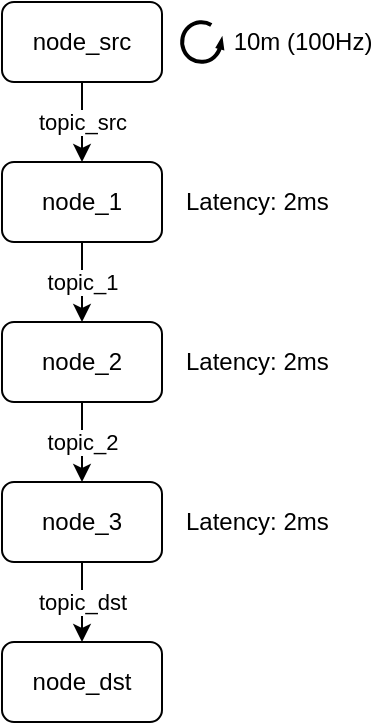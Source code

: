<mxfile>
    <diagram id="9vjOgMi_-kmMXBmjn-yL" name="sample_straight">
        <mxGraphModel dx="1055" dy="779" grid="1" gridSize="10" guides="1" tooltips="1" connect="1" arrows="1" fold="1" page="1" pageScale="1" pageWidth="850" pageHeight="1100" math="0" shadow="0">
            <root>
                <mxCell id="0"/>
                <mxCell id="1" parent="0"/>
                <mxCell id="11" value="topic_src" style="edgeStyle=none;html=1;" parent="1" source="3" target="6" edge="1">
                    <mxGeometry relative="1" as="geometry"/>
                </mxCell>
                <mxCell id="3" value="node_src" style="rounded=1;whiteSpace=wrap;html=1;" parent="1" vertex="1">
                    <mxGeometry x="280" y="40" width="80" height="40" as="geometry"/>
                </mxCell>
                <mxCell id="12" value="topic_1" style="edgeStyle=none;html=1;" parent="1" source="6" target="7" edge="1">
                    <mxGeometry relative="1" as="geometry"/>
                </mxCell>
                <mxCell id="6" value="node_1" style="rounded=1;whiteSpace=wrap;html=1;" parent="1" vertex="1">
                    <mxGeometry x="280" y="120" width="80" height="40" as="geometry"/>
                </mxCell>
                <mxCell id="13" value="topic_2" style="edgeStyle=none;html=1;" parent="1" source="7" target="8" edge="1">
                    <mxGeometry relative="1" as="geometry"/>
                </mxCell>
                <mxCell id="7" value="node_2" style="rounded=1;whiteSpace=wrap;html=1;" parent="1" vertex="1">
                    <mxGeometry x="280" y="200" width="80" height="40" as="geometry"/>
                </mxCell>
                <mxCell id="14" value="topic_dst" style="edgeStyle=none;html=1;" parent="1" source="8" target="9" edge="1">
                    <mxGeometry relative="1" as="geometry"/>
                </mxCell>
                <mxCell id="8" value="node_3" style="rounded=1;whiteSpace=wrap;html=1;" parent="1" vertex="1">
                    <mxGeometry x="280" y="280" width="80" height="40" as="geometry"/>
                </mxCell>
                <mxCell id="9" value="node_dst" style="rounded=1;whiteSpace=wrap;html=1;" parent="1" vertex="1">
                    <mxGeometry x="280" y="360" width="80" height="40" as="geometry"/>
                </mxCell>
                <mxCell id="txTijlPQlxZSKKlh6Voo-14" value="" style="verticalLabelPosition=bottom;html=1;verticalAlign=top;strokeWidth=2;shape=mxgraph.lean_mapping.physical_pull;pointerEvents=1;gradientColor=#ffffff;" parent="1" vertex="1">
                    <mxGeometry x="370" y="50" width="20" height="20" as="geometry"/>
                </mxCell>
                <mxCell id="txTijlPQlxZSKKlh6Voo-15" value="10m (100Hz)" style="text;html=1;align=center;verticalAlign=middle;resizable=0;points=[];autosize=1;strokeColor=none;fillColor=none;" parent="1" vertex="1">
                    <mxGeometry x="390" y="50" width="80" height="20" as="geometry"/>
                </mxCell>
                <mxCell id="CvMBg8xXAvlzuwdvMXEH-14" value="Latency: 2ms" style="text;html=1;align=left;verticalAlign=middle;resizable=0;points=[];autosize=1;strokeColor=none;fillColor=none;" parent="1" vertex="1">
                    <mxGeometry x="370" y="130" width="90" height="20" as="geometry"/>
                </mxCell>
                <mxCell id="CvMBg8xXAvlzuwdvMXEH-16" value="Latency: 2ms" style="text;html=1;align=left;verticalAlign=middle;resizable=0;points=[];autosize=1;strokeColor=none;fillColor=none;" parent="1" vertex="1">
                    <mxGeometry x="370" y="210" width="90" height="20" as="geometry"/>
                </mxCell>
                <mxCell id="CvMBg8xXAvlzuwdvMXEH-17" value="Latency: 2ms" style="text;html=1;align=left;verticalAlign=middle;resizable=0;points=[];autosize=1;strokeColor=none;fillColor=none;" parent="1" vertex="1">
                    <mxGeometry x="370" y="290" width="90" height="20" as="geometry"/>
                </mxCell>
            </root>
        </mxGraphModel>
    </diagram>
    <diagram name="sample_store" id="AfXQ2xHLUjIpnygbBuJf">
        <mxGraphModel dx="760" dy="779" grid="1" gridSize="10" guides="1" tooltips="1" connect="1" arrows="1" fold="1" page="1" pageScale="1" pageWidth="850" pageHeight="1100" math="0" shadow="0">
            <root>
                <mxCell id="ZaQTHbMihgLtNvDP0Ows-0"/>
                <mxCell id="ZaQTHbMihgLtNvDP0Ows-1" parent="ZaQTHbMihgLtNvDP0Ows-0"/>
                <mxCell id="yO9Czlw1sz3PZUdJERW6-0" value="topic_src" style="edgeStyle=none;html=1;" parent="ZaQTHbMihgLtNvDP0Ows-1" source="yO9Czlw1sz3PZUdJERW6-1" target="yO9Czlw1sz3PZUdJERW6-3" edge="1">
                    <mxGeometry relative="1" as="geometry"/>
                </mxCell>
                <mxCell id="yO9Czlw1sz3PZUdJERW6-1" value="node_src" style="rounded=1;whiteSpace=wrap;html=1;" parent="ZaQTHbMihgLtNvDP0Ows-1" vertex="1">
                    <mxGeometry x="280" y="40" width="80" height="40" as="geometry"/>
                </mxCell>
                <mxCell id="yO9Czlw1sz3PZUdJERW6-2" value="topic_1" style="edgeStyle=none;html=1;" parent="ZaQTHbMihgLtNvDP0Ows-1" source="yO9Czlw1sz3PZUdJERW6-3" target="yO9Czlw1sz3PZUdJERW6-5" edge="1">
                    <mxGeometry relative="1" as="geometry"/>
                </mxCell>
                <mxCell id="yO9Czlw1sz3PZUdJERW6-3" value="node_1" style="rounded=1;whiteSpace=wrap;html=1;" parent="ZaQTHbMihgLtNvDP0Ows-1" vertex="1">
                    <mxGeometry x="280" y="120" width="80" height="40" as="geometry"/>
                </mxCell>
                <mxCell id="yO9Czlw1sz3PZUdJERW6-4" value="topic_2" style="edgeStyle=none;html=1;" parent="ZaQTHbMihgLtNvDP0Ows-1" source="yO9Czlw1sz3PZUdJERW6-5" target="yO9Czlw1sz3PZUdJERW6-7" edge="1">
                    <mxGeometry relative="1" as="geometry"/>
                </mxCell>
                <mxCell id="yO9Czlw1sz3PZUdJERW6-5" value="node_store" style="rounded=1;whiteSpace=wrap;html=1;" parent="ZaQTHbMihgLtNvDP0Ows-1" vertex="1">
                    <mxGeometry x="280" y="200" width="80" height="40" as="geometry"/>
                </mxCell>
                <mxCell id="yO9Czlw1sz3PZUdJERW6-6" value="topic_dst" style="edgeStyle=none;html=1;" parent="ZaQTHbMihgLtNvDP0Ows-1" source="yO9Czlw1sz3PZUdJERW6-7" target="yO9Czlw1sz3PZUdJERW6-8" edge="1">
                    <mxGeometry relative="1" as="geometry"/>
                </mxCell>
                <mxCell id="yO9Czlw1sz3PZUdJERW6-7" value="node_3" style="rounded=1;whiteSpace=wrap;html=1;" parent="ZaQTHbMihgLtNvDP0Ows-1" vertex="1">
                    <mxGeometry x="280" y="280" width="80" height="40" as="geometry"/>
                </mxCell>
                <mxCell id="yO9Czlw1sz3PZUdJERW6-8" value="node_dst" style="rounded=1;whiteSpace=wrap;html=1;" parent="ZaQTHbMihgLtNvDP0Ows-1" vertex="1">
                    <mxGeometry x="280" y="360" width="80" height="40" as="geometry"/>
                </mxCell>
                <mxCell id="yO9Czlw1sz3PZUdJERW6-9" value="" style="verticalLabelPosition=bottom;html=1;verticalAlign=top;strokeWidth=2;shape=mxgraph.lean_mapping.physical_pull;pointerEvents=1;gradientColor=#ffffff;" parent="ZaQTHbMihgLtNvDP0Ows-1" vertex="1">
                    <mxGeometry x="370" y="50" width="20" height="20" as="geometry"/>
                </mxCell>
                <mxCell id="yO9Czlw1sz3PZUdJERW6-10" value="10m (100Hz)" style="text;html=1;align=center;verticalAlign=middle;resizable=0;points=[];autosize=1;strokeColor=none;fillColor=none;" parent="ZaQTHbMihgLtNvDP0Ows-1" vertex="1">
                    <mxGeometry x="390" y="50" width="80" height="20" as="geometry"/>
                </mxCell>
                <mxCell id="yO9Czlw1sz3PZUdJERW6-11" value="Latency: 2ms" style="text;html=1;align=left;verticalAlign=middle;resizable=0;points=[];autosize=1;strokeColor=none;fillColor=none;" parent="ZaQTHbMihgLtNvDP0Ows-1" vertex="1">
                    <mxGeometry x="370" y="130" width="90" height="20" as="geometry"/>
                </mxCell>
                <mxCell id="yO9Czlw1sz3PZUdJERW6-12" value="Latency: 2ms" style="text;html=1;align=left;verticalAlign=middle;resizable=0;points=[];autosize=1;strokeColor=none;fillColor=none;" parent="ZaQTHbMihgLtNvDP0Ows-1" vertex="1">
                    <mxGeometry x="370" y="210" width="90" height="20" as="geometry"/>
                </mxCell>
                <mxCell id="yO9Czlw1sz3PZUdJERW6-13" value="Latency: 2ms" style="text;html=1;align=left;verticalAlign=middle;resizable=0;points=[];autosize=1;strokeColor=none;fillColor=none;" parent="ZaQTHbMihgLtNvDP0Ows-1" vertex="1">
                    <mxGeometry x="370" y="290" width="90" height="20" as="geometry"/>
                </mxCell>
                <mxCell id="zfcbdTLrRoK7upnIdt8X-0" value="&lt;div style=&quot;text-align: left&quot;&gt;&lt;span&gt;Publishes a msg when subscribes 3 msgs&lt;/span&gt;&lt;/div&gt;" style="shape=callout;whiteSpace=wrap;html=1;perimeter=calloutPerimeter;direction=south;" parent="ZaQTHbMihgLtNvDP0Ows-1" vertex="1">
                    <mxGeometry x="460" y="192.5" width="175" height="55" as="geometry"/>
                </mxCell>
            </root>
        </mxGraphModel>
    </diagram>
    <diagram name="sample_store_timer_1" id="363C3ElGqFQmF3gfMtA1">
        <mxGraphModel dx="700" dy="649" grid="1" gridSize="10" guides="1" tooltips="1" connect="1" arrows="1" fold="1" page="1" pageScale="1" pageWidth="850" pageHeight="1100" math="0" shadow="0">
            <root>
                <mxCell id="ZQYsvDMPHaJCcs1eiD08-0"/>
                <mxCell id="ZQYsvDMPHaJCcs1eiD08-1" parent="ZQYsvDMPHaJCcs1eiD08-0"/>
                <mxCell id="k0JyfprdbJy4ZOXYgo2P-0" value="node_store_timer" style="rounded=1;whiteSpace=wrap;html=1;align=left;verticalAlign=top;" parent="ZQYsvDMPHaJCcs1eiD08-1" vertex="1">
                    <mxGeometry x="190" y="200" width="310" height="90" as="geometry"/>
                </mxCell>
                <mxCell id="ZQYsvDMPHaJCcs1eiD08-2" value="topic_src" style="edgeStyle=none;html=1;" parent="ZQYsvDMPHaJCcs1eiD08-1" source="ZQYsvDMPHaJCcs1eiD08-3" target="ZQYsvDMPHaJCcs1eiD08-5" edge="1">
                    <mxGeometry relative="1" as="geometry"/>
                </mxCell>
                <mxCell id="ZQYsvDMPHaJCcs1eiD08-3" value="node_src" style="rounded=1;whiteSpace=wrap;html=1;" parent="ZQYsvDMPHaJCcs1eiD08-1" vertex="1">
                    <mxGeometry x="280" y="40" width="80" height="40" as="geometry"/>
                </mxCell>
                <mxCell id="ZQYsvDMPHaJCcs1eiD08-4" value="topic_1" style="edgeStyle=none;html=1;" parent="ZQYsvDMPHaJCcs1eiD08-1" edge="1">
                    <mxGeometry x="-0.322" y="10" relative="1" as="geometry">
                        <mxPoint x="319" y="219" as="targetPoint"/>
                        <mxPoint as="offset"/>
                        <mxPoint x="319" y="160" as="sourcePoint"/>
                    </mxGeometry>
                </mxCell>
                <mxCell id="ZQYsvDMPHaJCcs1eiD08-5" value="node_1" style="rounded=1;whiteSpace=wrap;html=1;" parent="ZQYsvDMPHaJCcs1eiD08-1" vertex="1">
                    <mxGeometry x="280" y="120" width="80" height="40" as="geometry"/>
                </mxCell>
                <mxCell id="ZQYsvDMPHaJCcs1eiD08-6" value="topic_2" style="edgeStyle=none;html=1;" parent="ZQYsvDMPHaJCcs1eiD08-1" target="ZQYsvDMPHaJCcs1eiD08-9" edge="1">
                    <mxGeometry x="0.437" y="20" relative="1" as="geometry">
                        <mxPoint x="370" y="249" as="sourcePoint"/>
                        <mxPoint as="offset"/>
                    </mxGeometry>
                </mxCell>
                <mxCell id="ZQYsvDMPHaJCcs1eiD08-8" value="topic_dst" style="edgeStyle=none;html=1;" parent="ZQYsvDMPHaJCcs1eiD08-1" source="ZQYsvDMPHaJCcs1eiD08-9" target="ZQYsvDMPHaJCcs1eiD08-10" edge="1">
                    <mxGeometry relative="1" as="geometry"/>
                </mxCell>
                <mxCell id="ZQYsvDMPHaJCcs1eiD08-9" value="node_3" style="rounded=1;whiteSpace=wrap;html=1;" parent="ZQYsvDMPHaJCcs1eiD08-1" vertex="1">
                    <mxGeometry x="330" y="320" width="80" height="40" as="geometry"/>
                </mxCell>
                <mxCell id="ZQYsvDMPHaJCcs1eiD08-10" value="node_dst" style="rounded=1;whiteSpace=wrap;html=1;" parent="ZQYsvDMPHaJCcs1eiD08-1" vertex="1">
                    <mxGeometry x="330" y="400" width="80" height="40" as="geometry"/>
                </mxCell>
                <mxCell id="ZQYsvDMPHaJCcs1eiD08-11" value="" style="verticalLabelPosition=bottom;html=1;verticalAlign=top;strokeWidth=2;shape=mxgraph.lean_mapping.physical_pull;pointerEvents=1;gradientColor=#ffffff;" parent="ZQYsvDMPHaJCcs1eiD08-1" vertex="1">
                    <mxGeometry x="370" y="50" width="20" height="20" as="geometry"/>
                </mxCell>
                <mxCell id="ZQYsvDMPHaJCcs1eiD08-12" value="10m (100Hz)" style="text;html=1;align=center;verticalAlign=middle;resizable=0;points=[];autosize=1;strokeColor=none;fillColor=none;" parent="ZQYsvDMPHaJCcs1eiD08-1" vertex="1">
                    <mxGeometry x="390" y="50" width="80" height="20" as="geometry"/>
                </mxCell>
                <mxCell id="ZQYsvDMPHaJCcs1eiD08-13" value="Latency: 2ms" style="text;html=1;align=left;verticalAlign=middle;resizable=0;points=[];autosize=1;strokeColor=none;fillColor=none;" parent="ZQYsvDMPHaJCcs1eiD08-1" vertex="1">
                    <mxGeometry x="370" y="130" width="90" height="20" as="geometry"/>
                </mxCell>
                <mxCell id="ZQYsvDMPHaJCcs1eiD08-14" value="Latency: 2ms" style="text;html=1;align=left;verticalAlign=middle;resizable=0;points=[];autosize=1;strokeColor=none;fillColor=none;" parent="ZQYsvDMPHaJCcs1eiD08-1" vertex="1">
                    <mxGeometry x="224" y="230" width="90" height="20" as="geometry"/>
                </mxCell>
                <mxCell id="ZQYsvDMPHaJCcs1eiD08-15" value="Latency: 2ms" style="text;html=1;align=left;verticalAlign=middle;resizable=0;points=[];autosize=1;strokeColor=none;fillColor=none;" parent="ZQYsvDMPHaJCcs1eiD08-1" vertex="1">
                    <mxGeometry x="410" y="330" width="90" height="20" as="geometry"/>
                </mxCell>
                <mxCell id="ZQYsvDMPHaJCcs1eiD08-16" value="&lt;div style=&quot;text-align: left&quot;&gt;&lt;span&gt;Publishes a msg by timer, while storing msgs&lt;/span&gt;&lt;/div&gt;" style="shape=callout;whiteSpace=wrap;html=1;perimeter=calloutPerimeter;direction=south;" parent="ZQYsvDMPHaJCcs1eiD08-1" vertex="1">
                    <mxGeometry x="510" y="200" width="175" height="55" as="geometry"/>
                </mxCell>
                <mxCell id="o8ybwnjuCmNSozIBhdM--0" value="cb0" style="rounded=1;whiteSpace=wrap;html=1;" parent="ZQYsvDMPHaJCcs1eiD08-1" vertex="1">
                    <mxGeometry x="300" y="219" width="40" height="30" as="geometry"/>
                </mxCell>
                <mxCell id="o8ybwnjuCmNSozIBhdM--1" value="cb1" style="rounded=1;whiteSpace=wrap;html=1;" parent="ZQYsvDMPHaJCcs1eiD08-1" vertex="1">
                    <mxGeometry x="350" y="219" width="40" height="30" as="geometry"/>
                </mxCell>
                <mxCell id="GuONYeDG6dY4GaZ_dMec-0" value="" style="verticalLabelPosition=bottom;html=1;verticalAlign=top;strokeWidth=2;shape=mxgraph.lean_mapping.physical_pull;pointerEvents=1;gradientColor=#ffffff;" parent="ZQYsvDMPHaJCcs1eiD08-1" vertex="1">
                    <mxGeometry x="396" y="219" width="20" height="20" as="geometry"/>
                </mxCell>
                <mxCell id="GuONYeDG6dY4GaZ_dMec-1" value="100m (10Hz)" style="text;html=1;align=center;verticalAlign=middle;resizable=0;points=[];autosize=1;strokeColor=none;fillColor=none;" parent="ZQYsvDMPHaJCcs1eiD08-1" vertex="1">
                    <mxGeometry x="416" y="219" width="80" height="20" as="geometry"/>
                </mxCell>
                <mxCell id="P69652oAdCOgrBm71RDw-0" value="var" style="ellipse;whiteSpace=wrap;html=1;" parent="ZQYsvDMPHaJCcs1eiD08-1" vertex="1">
                    <mxGeometry x="290" y="270" width="40" height="20" as="geometry"/>
                </mxCell>
                <mxCell id="sNiHRbwl8yS6zotGO6IO-0" style="edgeStyle=none;html=1;exitX=0.5;exitY=1;exitDx=0;exitDy=0;dashed=1;endArrow=classic;endFill=1;" parent="ZQYsvDMPHaJCcs1eiD08-1" source="o8ybwnjuCmNSozIBhdM--0" target="P69652oAdCOgrBm71RDw-0" edge="1">
                    <mxGeometry relative="1" as="geometry">
                        <mxPoint x="250" y="270" as="targetPoint"/>
                        <mxPoint x="400" y="255" as="sourcePoint"/>
                    </mxGeometry>
                </mxCell>
                <mxCell id="sNiHRbwl8yS6zotGO6IO-1" style="edgeStyle=none;html=1;dashed=1;endArrow=none;endFill=0;entryX=1;entryY=0;entryDx=0;entryDy=0;startArrow=classic;startFill=1;" parent="ZQYsvDMPHaJCcs1eiD08-1" source="o8ybwnjuCmNSozIBhdM--1" target="P69652oAdCOgrBm71RDw-0" edge="1">
                    <mxGeometry relative="1" as="geometry">
                        <mxPoint x="280" y="420" as="targetPoint"/>
                        <mxPoint x="330" y="259" as="sourcePoint"/>
                    </mxGeometry>
                </mxCell>
            </root>
        </mxGraphModel>
    </diagram>
    <diagram name="sample_store_timer_2" id="nxZ5rG1imtRKE81kn4x2">
        <mxGraphModel dx="840" dy="779" grid="1" gridSize="10" guides="1" tooltips="1" connect="1" arrows="1" fold="1" page="1" pageScale="1" pageWidth="850" pageHeight="1100" math="0" shadow="0">
            <root>
                <mxCell id="5Ek5CYQIQB1RXLuEIkTF-0"/>
                <mxCell id="5Ek5CYQIQB1RXLuEIkTF-1" parent="5Ek5CYQIQB1RXLuEIkTF-0"/>
                <mxCell id="rogJsvzcIeuZXBWCdA8B-0" value="node_store_timer" style="rounded=1;whiteSpace=wrap;html=1;align=left;verticalAlign=top;" parent="5Ek5CYQIQB1RXLuEIkTF-1" vertex="1">
                    <mxGeometry x="190" y="200" width="310" height="90" as="geometry"/>
                </mxCell>
                <mxCell id="rogJsvzcIeuZXBWCdA8B-1" value="topic_src" style="edgeStyle=none;html=1;" parent="5Ek5CYQIQB1RXLuEIkTF-1" source="rogJsvzcIeuZXBWCdA8B-2" target="rogJsvzcIeuZXBWCdA8B-4" edge="1">
                    <mxGeometry relative="1" as="geometry"/>
                </mxCell>
                <mxCell id="rogJsvzcIeuZXBWCdA8B-2" value="node_src" style="rounded=1;whiteSpace=wrap;html=1;" parent="5Ek5CYQIQB1RXLuEIkTF-1" vertex="1">
                    <mxGeometry x="280" y="40" width="80" height="40" as="geometry"/>
                </mxCell>
                <mxCell id="rogJsvzcIeuZXBWCdA8B-3" value="topic_1" style="edgeStyle=none;html=1;" parent="5Ek5CYQIQB1RXLuEIkTF-1" edge="1">
                    <mxGeometry x="-0.322" y="10" relative="1" as="geometry">
                        <mxPoint x="319" y="219" as="targetPoint"/>
                        <mxPoint as="offset"/>
                        <mxPoint x="319" y="160" as="sourcePoint"/>
                    </mxGeometry>
                </mxCell>
                <mxCell id="rogJsvzcIeuZXBWCdA8B-4" value="node_1" style="rounded=1;whiteSpace=wrap;html=1;" parent="5Ek5CYQIQB1RXLuEIkTF-1" vertex="1">
                    <mxGeometry x="280" y="120" width="80" height="40" as="geometry"/>
                </mxCell>
                <mxCell id="rogJsvzcIeuZXBWCdA8B-5" value="topic_2" style="edgeStyle=none;html=1;" parent="5Ek5CYQIQB1RXLuEIkTF-1" target="rogJsvzcIeuZXBWCdA8B-7" edge="1">
                    <mxGeometry x="0.437" y="20" relative="1" as="geometry">
                        <mxPoint x="370" y="249" as="sourcePoint"/>
                        <mxPoint as="offset"/>
                    </mxGeometry>
                </mxCell>
                <mxCell id="rogJsvzcIeuZXBWCdA8B-6" value="topic_dst" style="edgeStyle=none;html=1;" parent="5Ek5CYQIQB1RXLuEIkTF-1" source="rogJsvzcIeuZXBWCdA8B-7" target="rogJsvzcIeuZXBWCdA8B-8" edge="1">
                    <mxGeometry relative="1" as="geometry"/>
                </mxCell>
                <mxCell id="rogJsvzcIeuZXBWCdA8B-7" value="node_3" style="rounded=1;whiteSpace=wrap;html=1;" parent="5Ek5CYQIQB1RXLuEIkTF-1" vertex="1">
                    <mxGeometry x="330" y="320" width="80" height="40" as="geometry"/>
                </mxCell>
                <mxCell id="rogJsvzcIeuZXBWCdA8B-8" value="node_dst" style="rounded=1;whiteSpace=wrap;html=1;" parent="5Ek5CYQIQB1RXLuEIkTF-1" vertex="1">
                    <mxGeometry x="330" y="400" width="80" height="40" as="geometry"/>
                </mxCell>
                <mxCell id="rogJsvzcIeuZXBWCdA8B-9" value="" style="verticalLabelPosition=bottom;html=1;verticalAlign=top;strokeWidth=2;shape=mxgraph.lean_mapping.physical_pull;pointerEvents=1;gradientColor=#ffffff;" parent="5Ek5CYQIQB1RXLuEIkTF-1" vertex="1">
                    <mxGeometry x="370" y="50" width="20" height="20" as="geometry"/>
                </mxCell>
                <mxCell id="rogJsvzcIeuZXBWCdA8B-10" value="100m (10Hz)" style="text;html=1;align=center;verticalAlign=middle;resizable=0;points=[];autosize=1;strokeColor=none;fillColor=none;" parent="5Ek5CYQIQB1RXLuEIkTF-1" vertex="1">
                    <mxGeometry x="390" y="50" width="80" height="20" as="geometry"/>
                </mxCell>
                <mxCell id="rogJsvzcIeuZXBWCdA8B-11" value="Latency: 2ms" style="text;html=1;align=left;verticalAlign=middle;resizable=0;points=[];autosize=1;strokeColor=none;fillColor=none;" parent="5Ek5CYQIQB1RXLuEIkTF-1" vertex="1">
                    <mxGeometry x="370" y="130" width="90" height="20" as="geometry"/>
                </mxCell>
                <mxCell id="rogJsvzcIeuZXBWCdA8B-12" value="Latency: 2ms" style="text;html=1;align=left;verticalAlign=middle;resizable=0;points=[];autosize=1;strokeColor=none;fillColor=none;" parent="5Ek5CYQIQB1RXLuEIkTF-1" vertex="1">
                    <mxGeometry x="224" y="230" width="90" height="20" as="geometry"/>
                </mxCell>
                <mxCell id="rogJsvzcIeuZXBWCdA8B-13" value="Latency: 2ms" style="text;html=1;align=left;verticalAlign=middle;resizable=0;points=[];autosize=1;strokeColor=none;fillColor=none;" parent="5Ek5CYQIQB1RXLuEIkTF-1" vertex="1">
                    <mxGeometry x="410" y="330" width="90" height="20" as="geometry"/>
                </mxCell>
                <mxCell id="rogJsvzcIeuZXBWCdA8B-14" value="&lt;div style=&quot;text-align: left&quot;&gt;&lt;span&gt;Publishes a msg by timer, while storing msgs&lt;/span&gt;&lt;/div&gt;" style="shape=callout;whiteSpace=wrap;html=1;perimeter=calloutPerimeter;direction=south;" parent="5Ek5CYQIQB1RXLuEIkTF-1" vertex="1">
                    <mxGeometry x="510" y="200" width="175" height="55" as="geometry"/>
                </mxCell>
                <mxCell id="rogJsvzcIeuZXBWCdA8B-15" value="cb0" style="rounded=1;whiteSpace=wrap;html=1;" parent="5Ek5CYQIQB1RXLuEIkTF-1" vertex="1">
                    <mxGeometry x="300" y="219" width="40" height="30" as="geometry"/>
                </mxCell>
                <mxCell id="rogJsvzcIeuZXBWCdA8B-16" value="cb1" style="rounded=1;whiteSpace=wrap;html=1;" parent="5Ek5CYQIQB1RXLuEIkTF-1" vertex="1">
                    <mxGeometry x="350" y="219" width="40" height="30" as="geometry"/>
                </mxCell>
                <mxCell id="rogJsvzcIeuZXBWCdA8B-17" value="" style="verticalLabelPosition=bottom;html=1;verticalAlign=top;strokeWidth=2;shape=mxgraph.lean_mapping.physical_pull;pointerEvents=1;gradientColor=#ffffff;" parent="5Ek5CYQIQB1RXLuEIkTF-1" vertex="1">
                    <mxGeometry x="396" y="219" width="20" height="20" as="geometry"/>
                </mxCell>
                <mxCell id="rogJsvzcIeuZXBWCdA8B-18" value="10m (100Hz)" style="text;html=1;align=center;verticalAlign=middle;resizable=0;points=[];autosize=1;strokeColor=none;fillColor=none;" parent="5Ek5CYQIQB1RXLuEIkTF-1" vertex="1">
                    <mxGeometry x="416" y="219" width="80" height="20" as="geometry"/>
                </mxCell>
                <mxCell id="PjgQjn_-YQxeXxGd6QY7-0" value="var" style="ellipse;whiteSpace=wrap;html=1;" vertex="1" parent="5Ek5CYQIQB1RXLuEIkTF-1">
                    <mxGeometry x="290" y="270" width="40" height="20" as="geometry"/>
                </mxCell>
                <mxCell id="PjgQjn_-YQxeXxGd6QY7-1" style="edgeStyle=none;html=1;exitX=0.5;exitY=1;exitDx=0;exitDy=0;dashed=1;endArrow=classic;endFill=1;" edge="1" parent="5Ek5CYQIQB1RXLuEIkTF-1" target="PjgQjn_-YQxeXxGd6QY7-0">
                    <mxGeometry relative="1" as="geometry">
                        <mxPoint x="250" y="270" as="targetPoint"/>
                        <mxPoint x="320" y="249" as="sourcePoint"/>
                    </mxGeometry>
                </mxCell>
                <mxCell id="PjgQjn_-YQxeXxGd6QY7-2" style="edgeStyle=none;html=1;dashed=1;endArrow=none;endFill=0;entryX=1;entryY=0;entryDx=0;entryDy=0;startArrow=classic;startFill=1;" edge="1" parent="5Ek5CYQIQB1RXLuEIkTF-1" target="PjgQjn_-YQxeXxGd6QY7-0">
                    <mxGeometry relative="1" as="geometry">
                        <mxPoint x="280" y="420" as="targetPoint"/>
                        <mxPoint x="352.33" y="249" as="sourcePoint"/>
                    </mxGeometry>
                </mxCell>
            </root>
        </mxGraphModel>
    </diagram>
    <diagram name="sample_sub3pub1" id="gjKZkmfSsGnakPykTE62">
        <mxGraphModel dx="840" dy="779" grid="1" gridSize="10" guides="1" tooltips="1" connect="1" arrows="1" fold="1" page="1" pageScale="1" pageWidth="850" pageHeight="1100" math="0" shadow="0">
            <root>
                <mxCell id="vB24-UaPn49rOX97teCF-0"/>
                <mxCell id="vB24-UaPn49rOX97teCF-1" parent="vB24-UaPn49rOX97teCF-0"/>
                <mxCell id="vB24-UaPn49rOX97teCF-26" value="node_sub3pub1" style="rounded=1;whiteSpace=wrap;html=1;align=left;verticalAlign=top;" parent="vB24-UaPn49rOX97teCF-1" vertex="1">
                    <mxGeometry x="180" y="215" width="280" height="70" as="geometry"/>
                </mxCell>
                <mxCell id="vB24-UaPn49rOX97teCF-14" value="topic_src" style="edgeStyle=none;html=1;" parent="vB24-UaPn49rOX97teCF-1" source="vB24-UaPn49rOX97teCF-3" target="vB24-UaPn49rOX97teCF-7" edge="1">
                    <mxGeometry x="-0.6" y="30" relative="1" as="geometry">
                        <mxPoint as="offset"/>
                    </mxGeometry>
                </mxCell>
                <mxCell id="vB24-UaPn49rOX97teCF-3" value="node_src" style="rounded=1;whiteSpace=wrap;html=1;" parent="vB24-UaPn49rOX97teCF-1" vertex="1">
                    <mxGeometry x="320" y="30" width="80" height="40" as="geometry"/>
                </mxCell>
                <mxCell id="vB24-UaPn49rOX97teCF-18" style="edgeStyle=none;html=1;exitX=0.5;exitY=1;exitDx=0;exitDy=0;" parent="vB24-UaPn49rOX97teCF-1" source="vB24-UaPn49rOX97teCF-5" target="vB24-UaPn49rOX97teCF-9" edge="1">
                    <mxGeometry relative="1" as="geometry"/>
                </mxCell>
                <mxCell id="PIcf_CZhOAeerkFQzGSe-0" value="topic_src_0" style="edgeLabel;html=1;align=center;verticalAlign=middle;resizable=0;points=[];" parent="vB24-UaPn49rOX97teCF-18" vertex="1" connectable="0">
                    <mxGeometry x="-0.592" y="4" relative="1" as="geometry">
                        <mxPoint x="6" y="16" as="offset"/>
                    </mxGeometry>
                </mxCell>
                <mxCell id="vB24-UaPn49rOX97teCF-5" value="node_src_0" style="rounded=1;whiteSpace=wrap;html=1;" parent="vB24-UaPn49rOX97teCF-1" vertex="1">
                    <mxGeometry x="200" y="120" width="80" height="40" as="geometry"/>
                </mxCell>
                <mxCell id="vB24-UaPn49rOX97teCF-30" value="topic_src_1" style="edgeStyle=elbowEdgeStyle;rounded=0;elbow=vertical;html=1;" parent="vB24-UaPn49rOX97teCF-1" source="vB24-UaPn49rOX97teCF-7" target="vB24-UaPn49rOX97teCF-27" edge="1">
                    <mxGeometry relative="1" as="geometry"/>
                </mxCell>
                <mxCell id="vB24-UaPn49rOX97teCF-7" value="node_src_1" style="rounded=1;whiteSpace=wrap;html=1;" parent="vB24-UaPn49rOX97teCF-1" vertex="1">
                    <mxGeometry x="320" y="120" width="80" height="40" as="geometry"/>
                </mxCell>
                <mxCell id="LpKi0OBMeeGcxDbbPFex-1" style="edgeStyle=none;html=1;exitX=0;exitY=0.5;exitDx=0;exitDy=0;entryX=1;entryY=0;entryDx=0;entryDy=0;dashed=1;endArrow=none;endFill=0;" parent="vB24-UaPn49rOX97teCF-1" source="vB24-UaPn49rOX97teCF-9" target="LpKi0OBMeeGcxDbbPFex-0" edge="1">
                    <mxGeometry relative="1" as="geometry"/>
                </mxCell>
                <mxCell id="vB24-UaPn49rOX97teCF-10" value="node_dst" style="rounded=1;whiteSpace=wrap;html=1;" parent="vB24-UaPn49rOX97teCF-1" vertex="1">
                    <mxGeometry x="320" y="360" width="80" height="40" as="geometry"/>
                </mxCell>
                <mxCell id="vB24-UaPn49rOX97teCF-32" value="topic_src_2" style="rounded=0;elbow=vertical;html=1;exitX=0.5;exitY=1;exitDx=0;exitDy=0;" parent="vB24-UaPn49rOX97teCF-1" source="vB24-UaPn49rOX97teCF-12" target="vB24-UaPn49rOX97teCF-28" edge="1">
                    <mxGeometry relative="1" as="geometry"/>
                </mxCell>
                <mxCell id="vB24-UaPn49rOX97teCF-12" value="node_src_2" style="rounded=1;whiteSpace=wrap;html=1;" parent="vB24-UaPn49rOX97teCF-1" vertex="1">
                    <mxGeometry x="440" y="120" width="80" height="40" as="geometry"/>
                </mxCell>
                <mxCell id="vB24-UaPn49rOX97teCF-22" value="" style="edgeStyle=elbowEdgeStyle;elbow=vertical;endArrow=classic;html=1;rounded=0;entryX=0.5;entryY=0;entryDx=0;entryDy=0;exitX=0.5;exitY=1;exitDx=0;exitDy=0;" parent="vB24-UaPn49rOX97teCF-1" source="vB24-UaPn49rOX97teCF-3" target="vB24-UaPn49rOX97teCF-5" edge="1">
                    <mxGeometry width="50" height="50" relative="1" as="geometry">
                        <mxPoint x="380" y="100" as="sourcePoint"/>
                        <mxPoint x="280" y="140" as="targetPoint"/>
                        <Array as="points">
                            <mxPoint x="310" y="100"/>
                        </Array>
                    </mxGeometry>
                </mxCell>
                <mxCell id="vB24-UaPn49rOX97teCF-25" value="" style="edgeStyle=elbowEdgeStyle;elbow=vertical;endArrow=classic;html=1;rounded=0;" parent="vB24-UaPn49rOX97teCF-1" target="vB24-UaPn49rOX97teCF-12" edge="1">
                    <mxGeometry width="50" height="50" relative="1" as="geometry">
                        <mxPoint x="360" y="80" as="sourcePoint"/>
                        <mxPoint x="260" y="140" as="targetPoint"/>
                    </mxGeometry>
                </mxCell>
                <mxCell id="vB24-UaPn49rOX97teCF-35" style="edgeStyle=none;rounded=0;html=1;elbow=vertical;" parent="vB24-UaPn49rOX97teCF-1" source="vB24-UaPn49rOX97teCF-27" target="vB24-UaPn49rOX97teCF-10" edge="1">
                    <mxGeometry relative="1" as="geometry"/>
                </mxCell>
                <mxCell id="vB24-UaPn49rOX97teCF-36" value="topic_sub3pub1" style="edgeLabel;html=1;align=center;verticalAlign=middle;resizable=0;points=[];" parent="vB24-UaPn49rOX97teCF-35" vertex="1" connectable="0">
                    <mxGeometry x="-0.267" y="-4" relative="1" as="geometry">
                        <mxPoint x="44" y="27" as="offset"/>
                    </mxGeometry>
                </mxCell>
                <mxCell id="LpKi0OBMeeGcxDbbPFex-2" style="edgeStyle=none;html=1;exitX=0;exitY=0.5;exitDx=0;exitDy=0;entryX=1;entryY=0.5;entryDx=0;entryDy=0;dashed=1;endArrow=none;endFill=0;" parent="vB24-UaPn49rOX97teCF-1" source="vB24-UaPn49rOX97teCF-27" target="LpKi0OBMeeGcxDbbPFex-0" edge="1">
                    <mxGeometry relative="1" as="geometry"/>
                </mxCell>
                <mxCell id="LpKi0OBMeeGcxDbbPFex-3" style="edgeStyle=none;html=1;exitX=0;exitY=0.5;exitDx=0;exitDy=0;dashed=1;endArrow=none;endFill=0;entryX=1;entryY=0.5;entryDx=0;entryDy=0;" parent="vB24-UaPn49rOX97teCF-1" source="vB24-UaPn49rOX97teCF-28" target="LpKi0OBMeeGcxDbbPFex-0" edge="1">
                    <mxGeometry relative="1" as="geometry">
                        <mxPoint x="250" y="280" as="targetPoint"/>
                    </mxGeometry>
                </mxCell>
                <mxCell id="vB24-UaPn49rOX97teCF-28" value="cb2" style="rounded=1;whiteSpace=wrap;html=1;" parent="vB24-UaPn49rOX97teCF-1" vertex="1">
                    <mxGeometry x="400" y="240" width="40" height="30" as="geometry"/>
                </mxCell>
                <mxCell id="vB24-UaPn49rOX97teCF-33" value="" style="edgeStyle=elbowEdgeStyle;elbow=vertical;endArrow=classic;html=1;rounded=0;exitX=0.5;exitY=1;exitDx=0;exitDy=0;" parent="vB24-UaPn49rOX97teCF-1" source="vB24-UaPn49rOX97teCF-28" target="vB24-UaPn49rOX97teCF-10" edge="1">
                    <mxGeometry width="50" height="50" relative="1" as="geometry">
                        <mxPoint x="370" y="90" as="sourcePoint"/>
                        <mxPoint x="490" y="130" as="targetPoint"/>
                    </mxGeometry>
                </mxCell>
                <mxCell id="vB24-UaPn49rOX97teCF-34" value="" style="edgeStyle=elbowEdgeStyle;elbow=vertical;endArrow=classic;html=1;rounded=0;entryX=0.5;entryY=0;entryDx=0;entryDy=0;" parent="vB24-UaPn49rOX97teCF-1" source="vB24-UaPn49rOX97teCF-9" target="vB24-UaPn49rOX97teCF-10" edge="1">
                    <mxGeometry width="50" height="50" relative="1" as="geometry">
                        <mxPoint x="430" y="280" as="sourcePoint"/>
                        <mxPoint x="360" y="350" as="targetPoint"/>
                    </mxGeometry>
                </mxCell>
                <mxCell id="vB24-UaPn49rOX97teCF-37" value="Publishes a msg when subscribes 3 msgs" style="shape=callout;whiteSpace=wrap;html=1;perimeter=calloutPerimeter;direction=south;align=left;" parent="vB24-UaPn49rOX97teCF-1" vertex="1">
                    <mxGeometry x="480" y="230" width="175" height="55" as="geometry"/>
                </mxCell>
                <mxCell id="vB24-UaPn49rOX97teCF-40" value="" style="verticalLabelPosition=bottom;html=1;verticalAlign=top;strokeWidth=2;shape=mxgraph.lean_mapping.physical_pull;pointerEvents=1;gradientColor=#ffffff;" parent="vB24-UaPn49rOX97teCF-1" vertex="1">
                    <mxGeometry x="425" y="40" width="20" height="20" as="geometry"/>
                </mxCell>
                <mxCell id="vB24-UaPn49rOX97teCF-42" value="10m (100Hz)" style="text;html=1;align=center;verticalAlign=middle;resizable=0;points=[];autosize=1;strokeColor=none;fillColor=none;" parent="vB24-UaPn49rOX97teCF-1" vertex="1">
                    <mxGeometry x="445" y="40" width="80" height="20" as="geometry"/>
                </mxCell>
                <mxCell id="vB24-UaPn49rOX97teCF-43" value="Latency:&lt;br&gt;2ms" style="text;html=1;align=left;verticalAlign=middle;resizable=0;points=[];autosize=1;strokeColor=none;fillColor=none;" parent="vB24-UaPn49rOX97teCF-1" vertex="1">
                    <mxGeometry x="170" y="160" width="60" height="30" as="geometry"/>
                </mxCell>
                <mxCell id="vB24-UaPn49rOX97teCF-46" value="Latency:&lt;br&gt;2ms" style="text;html=1;align=left;verticalAlign=middle;resizable=0;points=[];autosize=1;strokeColor=none;fillColor=none;" parent="vB24-UaPn49rOX97teCF-1" vertex="1">
                    <mxGeometry x="370" y="160" width="60" height="30" as="geometry"/>
                </mxCell>
                <mxCell id="vB24-UaPn49rOX97teCF-47" value="Latency:&lt;br&gt;6ms" style="text;html=1;align=left;verticalAlign=middle;resizable=0;points=[];autosize=1;strokeColor=none;fillColor=none;" parent="vB24-UaPn49rOX97teCF-1" vertex="1">
                    <mxGeometry x="500" y="160" width="60" height="30" as="geometry"/>
                </mxCell>
                <mxCell id="7xZqvO7QffkLgxsuUksF-0" value="Latency:&lt;br&gt;2ms" style="text;html=1;align=left;verticalAlign=middle;resizable=0;points=[];autosize=1;strokeColor=none;fillColor=none;" parent="vB24-UaPn49rOX97teCF-1" vertex="1">
                    <mxGeometry x="180" y="285" width="60" height="30" as="geometry"/>
                </mxCell>
                <mxCell id="LpKi0OBMeeGcxDbbPFex-0" value="var" style="ellipse;whiteSpace=wrap;html=1;" parent="vB24-UaPn49rOX97teCF-1" vertex="1">
                    <mxGeometry x="210" y="260" width="40" height="20" as="geometry"/>
                </mxCell>
                <mxCell id="vB24-UaPn49rOX97teCF-9" value="cb0" style="rounded=1;whiteSpace=wrap;html=1;" parent="vB24-UaPn49rOX97teCF-1" vertex="1">
                    <mxGeometry x="280" y="240" width="40" height="30" as="geometry"/>
                </mxCell>
                <mxCell id="vB24-UaPn49rOX97teCF-27" value="cb1" style="rounded=1;whiteSpace=wrap;html=1;" parent="vB24-UaPn49rOX97teCF-1" vertex="1">
                    <mxGeometry x="340" y="240" width="40" height="30" as="geometry"/>
                </mxCell>
            </root>
        </mxGraphModel>
    </diagram>
    <diagram name="sample_sub1pubtimer3" id="tyYF6ZOeTJwJpWDzHF63">
        <mxGraphModel dx="840" dy="779" grid="1" gridSize="10" guides="1" tooltips="1" connect="1" arrows="1" fold="1" page="1" pageScale="1" pageWidth="850" pageHeight="1100" math="0" shadow="0">
            <root>
                <mxCell id="D-GEfQ3HkhUssie87t0N-0"/>
                <mxCell id="D-GEfQ3HkhUssie87t0N-1" parent="D-GEfQ3HkhUssie87t0N-0"/>
                <mxCell id="23ETe58IyiPz2aRx6AQu-0" value="node_sub1pubtimer3" style="rounded=1;whiteSpace=wrap;html=1;align=left;verticalAlign=top;" parent="D-GEfQ3HkhUssie87t0N-1" vertex="1">
                    <mxGeometry x="196" y="260" width="404" height="110" as="geometry"/>
                </mxCell>
                <mxCell id="MF0ga5CANP6ZP4_p6ptC-0" value="topic_src" style="edgeStyle=none;html=1;" parent="D-GEfQ3HkhUssie87t0N-1" source="MF0ga5CANP6ZP4_p6ptC-1" target="MF0ga5CANP6ZP4_p6ptC-3" edge="1">
                    <mxGeometry relative="1" as="geometry"/>
                </mxCell>
                <mxCell id="MF0ga5CANP6ZP4_p6ptC-1" value="node_src" style="rounded=1;whiteSpace=wrap;html=1;" parent="D-GEfQ3HkhUssie87t0N-1" vertex="1">
                    <mxGeometry x="280" y="119" width="80" height="40" as="geometry"/>
                </mxCell>
                <mxCell id="MF0ga5CANP6ZP4_p6ptC-2" value="topic_1" style="edgeStyle=none;html=1;entryX=0.5;entryY=0;entryDx=0;entryDy=0;" parent="D-GEfQ3HkhUssie87t0N-1" source="MF0ga5CANP6ZP4_p6ptC-3" target="qNuXsNhVU2nvKmGu-ZQ3-1" edge="1">
                    <mxGeometry x="-0.564" y="20" relative="1" as="geometry">
                        <mxPoint x="320" y="279" as="targetPoint"/>
                        <mxPoint as="offset"/>
                    </mxGeometry>
                </mxCell>
                <mxCell id="MF0ga5CANP6ZP4_p6ptC-3" value="node_1" style="rounded=1;whiteSpace=wrap;html=1;" parent="D-GEfQ3HkhUssie87t0N-1" vertex="1">
                    <mxGeometry x="280" y="199" width="80" height="40" as="geometry"/>
                </mxCell>
                <mxCell id="pE4KFSdUUqi5LotI0Zev-0" style="edgeStyle=orthogonalEdgeStyle;html=1;entryX=0.5;entryY=0;entryDx=0;entryDy=0;rounded=0;" parent="D-GEfQ3HkhUssie87t0N-1" source="MF0ga5CANP6ZP4_p6ptC-7" target="MF0ga5CANP6ZP4_p6ptC-8" edge="1">
                    <mxGeometry relative="1" as="geometry">
                        <Array as="points">
                            <mxPoint x="340" y="460"/>
                            <mxPoint x="430" y="460"/>
                        </Array>
                    </mxGeometry>
                </mxCell>
                <mxCell id="MF0ga5CANP6ZP4_p6ptC-7" value="node_dst_1" style="rounded=1;whiteSpace=wrap;html=1;" parent="D-GEfQ3HkhUssie87t0N-1" vertex="1">
                    <mxGeometry x="300" y="400" width="80" height="40" as="geometry"/>
                </mxCell>
                <mxCell id="MF0ga5CANP6ZP4_p6ptC-8" value="node_dst" style="rounded=1;whiteSpace=wrap;html=1;" parent="D-GEfQ3HkhUssie87t0N-1" vertex="1">
                    <mxGeometry x="390" y="480" width="80" height="40" as="geometry"/>
                </mxCell>
                <mxCell id="MF0ga5CANP6ZP4_p6ptC-9" value="" style="verticalLabelPosition=bottom;html=1;verticalAlign=top;strokeWidth=2;shape=mxgraph.lean_mapping.physical_pull;pointerEvents=1;gradientColor=#ffffff;" parent="D-GEfQ3HkhUssie87t0N-1" vertex="1">
                    <mxGeometry x="370" y="129" width="20" height="20" as="geometry"/>
                </mxCell>
                <mxCell id="MF0ga5CANP6ZP4_p6ptC-10" value="10m (100Hz)" style="text;html=1;align=center;verticalAlign=middle;resizable=0;points=[];autosize=1;strokeColor=none;fillColor=none;" parent="D-GEfQ3HkhUssie87t0N-1" vertex="1">
                    <mxGeometry x="390" y="129" width="80" height="20" as="geometry"/>
                </mxCell>
                <mxCell id="MF0ga5CANP6ZP4_p6ptC-11" value="Latency: 2ms" style="text;html=1;align=left;verticalAlign=middle;resizable=0;points=[];autosize=1;strokeColor=none;fillColor=none;" parent="D-GEfQ3HkhUssie87t0N-1" vertex="1">
                    <mxGeometry x="370" y="209" width="90" height="20" as="geometry"/>
                </mxCell>
                <mxCell id="MF0ga5CANP6ZP4_p6ptC-13" value="Latency: 2ms" style="text;html=1;align=left;verticalAlign=middle;resizable=0;points=[];autosize=1;strokeColor=none;fillColor=none;" parent="D-GEfQ3HkhUssie87t0N-1" vertex="1">
                    <mxGeometry x="570" y="420" width="90" height="20" as="geometry"/>
                </mxCell>
                <mxCell id="qNuXsNhVU2nvKmGu-ZQ3-0" value="Latency: 2ms" style="text;html=1;align=left;verticalAlign=middle;resizable=0;points=[];autosize=1;strokeColor=none;fillColor=none;" parent="D-GEfQ3HkhUssie87t0N-1" vertex="1">
                    <mxGeometry x="224" y="300.5" width="90" height="20" as="geometry"/>
                </mxCell>
                <mxCell id="qNuXsNhVU2nvKmGu-ZQ3-1" value="cb0" style="rounded=1;whiteSpace=wrap;html=1;" parent="D-GEfQ3HkhUssie87t0N-1" vertex="1">
                    <mxGeometry x="300" y="289.5" width="40" height="30" as="geometry"/>
                </mxCell>
                <mxCell id="qNuXsNhVU2nvKmGu-ZQ3-26" style="edgeStyle=none;html=1;" parent="D-GEfQ3HkhUssie87t0N-1" source="qNuXsNhVU2nvKmGu-ZQ3-2" target="MF0ga5CANP6ZP4_p6ptC-7" edge="1">
                    <mxGeometry relative="1" as="geometry"/>
                </mxCell>
                <mxCell id="qNuXsNhVU2nvKmGu-ZQ3-2" value="cb_&lt;br&gt;timer1" style="rounded=1;whiteSpace=wrap;html=1;" parent="D-GEfQ3HkhUssie87t0N-1" vertex="1">
                    <mxGeometry x="350" y="289.5" width="40" height="30" as="geometry"/>
                </mxCell>
                <mxCell id="qNuXsNhVU2nvKmGu-ZQ3-3" value="" style="verticalLabelPosition=bottom;html=1;verticalAlign=top;strokeWidth=2;shape=mxgraph.lean_mapping.physical_pull;pointerEvents=1;gradientColor=#ffffff;" parent="D-GEfQ3HkhUssie87t0N-1" vertex="1">
                    <mxGeometry x="488" y="297.5" width="20" height="20" as="geometry"/>
                </mxCell>
                <mxCell id="qNuXsNhVU2nvKmGu-ZQ3-4" value="100ms&lt;br&gt;200ms&lt;br&gt;300ms" style="text;html=1;align=left;verticalAlign=middle;resizable=0;points=[];autosize=1;strokeColor=none;fillColor=none;" parent="D-GEfQ3HkhUssie87t0N-1" vertex="1">
                    <mxGeometry x="511" y="282.5" width="50" height="50" as="geometry"/>
                </mxCell>
                <mxCell id="qNuXsNhVU2nvKmGu-ZQ3-5" value="var" style="ellipse;whiteSpace=wrap;html=1;" parent="D-GEfQ3HkhUssie87t0N-1" vertex="1">
                    <mxGeometry x="260" y="340" width="40" height="20" as="geometry"/>
                </mxCell>
                <mxCell id="qNuXsNhVU2nvKmGu-ZQ3-6" style="edgeStyle=none;html=1;exitX=0.5;exitY=1;exitDx=0;exitDy=0;dashed=1;endArrow=classic;endFill=1;" parent="D-GEfQ3HkhUssie87t0N-1" source="qNuXsNhVU2nvKmGu-ZQ3-1" target="qNuXsNhVU2nvKmGu-ZQ3-5" edge="1">
                    <mxGeometry relative="1" as="geometry">
                        <mxPoint x="250" y="340.5" as="targetPoint"/>
                        <mxPoint x="400" y="325.5" as="sourcePoint"/>
                    </mxGeometry>
                </mxCell>
                <mxCell id="qNuXsNhVU2nvKmGu-ZQ3-7" style="edgeStyle=none;html=1;dashed=1;endArrow=none;endFill=0;entryX=1;entryY=0;entryDx=0;entryDy=0;startArrow=classic;startFill=1;" parent="D-GEfQ3HkhUssie87t0N-1" source="qNuXsNhVU2nvKmGu-ZQ3-2" target="qNuXsNhVU2nvKmGu-ZQ3-5" edge="1">
                    <mxGeometry relative="1" as="geometry">
                        <mxPoint x="280" y="490.5" as="targetPoint"/>
                        <mxPoint x="330" y="329.5" as="sourcePoint"/>
                    </mxGeometry>
                </mxCell>
                <mxCell id="qNuXsNhVU2nvKmGu-ZQ3-27" style="edgeStyle=none;html=1;" parent="D-GEfQ3HkhUssie87t0N-1" source="qNuXsNhVU2nvKmGu-ZQ3-12" target="qNuXsNhVU2nvKmGu-ZQ3-21" edge="1">
                    <mxGeometry relative="1" as="geometry"/>
                </mxCell>
                <mxCell id="qNuXsNhVU2nvKmGu-ZQ3-12" value="cb_&lt;br&gt;timer2" style="rounded=1;whiteSpace=wrap;html=1;" parent="D-GEfQ3HkhUssie87t0N-1" vertex="1">
                    <mxGeometry x="396" y="289.5" width="40" height="30" as="geometry"/>
                </mxCell>
                <mxCell id="qNuXsNhVU2nvKmGu-ZQ3-28" style="edgeStyle=none;html=1;" parent="D-GEfQ3HkhUssie87t0N-1" source="qNuXsNhVU2nvKmGu-ZQ3-13" target="qNuXsNhVU2nvKmGu-ZQ3-22" edge="1">
                    <mxGeometry relative="1" as="geometry"/>
                </mxCell>
                <mxCell id="qNuXsNhVU2nvKmGu-ZQ3-13" value="cb_&lt;br&gt;timer3" style="rounded=1;whiteSpace=wrap;html=1;" parent="D-GEfQ3HkhUssie87t0N-1" vertex="1">
                    <mxGeometry x="441" y="289.5" width="40" height="30" as="geometry"/>
                </mxCell>
                <mxCell id="qNuXsNhVU2nvKmGu-ZQ3-16" style="edgeStyle=none;html=1;dashed=1;endArrow=none;endFill=0;exitX=0;exitY=1;exitDx=0;exitDy=0;startArrow=classic;startFill=1;" parent="D-GEfQ3HkhUssie87t0N-1" source="qNuXsNhVU2nvKmGu-ZQ3-12" edge="1">
                    <mxGeometry relative="1" as="geometry">
                        <mxPoint x="300" y="340" as="targetPoint"/>
                        <mxPoint x="360" y="324.632" as="sourcePoint"/>
                    </mxGeometry>
                </mxCell>
                <mxCell id="qNuXsNhVU2nvKmGu-ZQ3-17" style="edgeStyle=none;html=1;dashed=1;endArrow=none;endFill=0;exitX=0;exitY=1;exitDx=0;exitDy=0;entryX=1;entryY=0;entryDx=0;entryDy=0;startArrow=classic;startFill=1;" parent="D-GEfQ3HkhUssie87t0N-1" source="qNuXsNhVU2nvKmGu-ZQ3-13" target="qNuXsNhVU2nvKmGu-ZQ3-5" edge="1">
                    <mxGeometry relative="1" as="geometry">
                        <mxPoint x="310" y="350" as="targetPoint"/>
                        <mxPoint x="406" y="329.5" as="sourcePoint"/>
                    </mxGeometry>
                </mxCell>
                <mxCell id="qNuXsNhVU2nvKmGu-ZQ3-24" value="topic_dst" style="edgeStyle=none;html=1;" parent="D-GEfQ3HkhUssie87t0N-1" source="qNuXsNhVU2nvKmGu-ZQ3-21" target="MF0ga5CANP6ZP4_p6ptC-8" edge="1">
                    <mxGeometry x="0.5" y="30" relative="1" as="geometry">
                        <mxPoint as="offset"/>
                    </mxGeometry>
                </mxCell>
                <mxCell id="qNuXsNhVU2nvKmGu-ZQ3-21" value="node_dst_2" style="rounded=1;whiteSpace=wrap;html=1;" parent="D-GEfQ3HkhUssie87t0N-1" vertex="1">
                    <mxGeometry x="390" y="400" width="80" height="40" as="geometry"/>
                </mxCell>
                <mxCell id="qNuXsNhVU2nvKmGu-ZQ3-22" value="node_dst_3" style="rounded=1;whiteSpace=wrap;html=1;" parent="D-GEfQ3HkhUssie87t0N-1" vertex="1">
                    <mxGeometry x="481" y="400" width="80" height="40" as="geometry"/>
                </mxCell>
                <mxCell id="pE4KFSdUUqi5LotI0Zev-1" style="edgeStyle=orthogonalEdgeStyle;html=1;rounded=0;exitX=0.5;exitY=1;exitDx=0;exitDy=0;entryX=0.5;entryY=0;entryDx=0;entryDy=0;" parent="D-GEfQ3HkhUssie87t0N-1" source="qNuXsNhVU2nvKmGu-ZQ3-22" target="MF0ga5CANP6ZP4_p6ptC-8" edge="1">
                    <mxGeometry relative="1" as="geometry">
                        <mxPoint x="350" y="450" as="sourcePoint"/>
                        <mxPoint x="680" y="640" as="targetPoint"/>
                        <Array as="points">
                            <mxPoint x="521" y="460"/>
                            <mxPoint x="430" y="460"/>
                        </Array>
                    </mxGeometry>
                </mxCell>
            </root>
        </mxGraphModel>
    </diagram>
    <diagram name="sample_huge_latency" id="mxuA525K33RhErhYU1E9">
        <mxGraphModel dx="840" dy="779" grid="1" gridSize="10" guides="1" tooltips="1" connect="1" arrows="1" fold="1" page="1" pageScale="1" pageWidth="850" pageHeight="1100" math="0" shadow="0">
            <root>
                <mxCell id="OHC2bFC03OFlJWpYehHt-0"/>
                <mxCell id="OHC2bFC03OFlJWpYehHt-1" parent="OHC2bFC03OFlJWpYehHt-0"/>
                <mxCell id="OHC2bFC03OFlJWpYehHt-2" value="topic_src" style="edgeStyle=none;html=1;" parent="OHC2bFC03OFlJWpYehHt-1" source="OHC2bFC03OFlJWpYehHt-3" target="OHC2bFC03OFlJWpYehHt-5" edge="1">
                    <mxGeometry relative="1" as="geometry"/>
                </mxCell>
                <mxCell id="OHC2bFC03OFlJWpYehHt-3" value="node_src" style="rounded=1;whiteSpace=wrap;html=1;" parent="OHC2bFC03OFlJWpYehHt-1" vertex="1">
                    <mxGeometry x="280" y="40" width="80" height="40" as="geometry"/>
                </mxCell>
                <mxCell id="OHC2bFC03OFlJWpYehHt-4" value="topic_1" style="edgeStyle=none;html=1;" parent="OHC2bFC03OFlJWpYehHt-1" source="OHC2bFC03OFlJWpYehHt-5" target="OHC2bFC03OFlJWpYehHt-7" edge="1">
                    <mxGeometry relative="1" as="geometry"/>
                </mxCell>
                <mxCell id="OHC2bFC03OFlJWpYehHt-5" value="node_1" style="rounded=1;whiteSpace=wrap;html=1;" parent="OHC2bFC03OFlJWpYehHt-1" vertex="1">
                    <mxGeometry x="280" y="120" width="80" height="40" as="geometry"/>
                </mxCell>
                <mxCell id="OHC2bFC03OFlJWpYehHt-6" value="topic_2" style="edgeStyle=none;html=1;" parent="OHC2bFC03OFlJWpYehHt-1" source="OHC2bFC03OFlJWpYehHt-7" target="OHC2bFC03OFlJWpYehHt-9" edge="1">
                    <mxGeometry relative="1" as="geometry"/>
                </mxCell>
                <mxCell id="OHC2bFC03OFlJWpYehHt-7" value="node_2" style="rounded=1;whiteSpace=wrap;html=1;" parent="OHC2bFC03OFlJWpYehHt-1" vertex="1">
                    <mxGeometry x="280" y="200" width="80" height="40" as="geometry"/>
                </mxCell>
                <mxCell id="OHC2bFC03OFlJWpYehHt-8" value="topic_dst" style="edgeStyle=none;html=1;" parent="OHC2bFC03OFlJWpYehHt-1" source="OHC2bFC03OFlJWpYehHt-9" target="OHC2bFC03OFlJWpYehHt-10" edge="1">
                    <mxGeometry relative="1" as="geometry"/>
                </mxCell>
                <mxCell id="OHC2bFC03OFlJWpYehHt-9" value="node_3" style="rounded=1;whiteSpace=wrap;html=1;" parent="OHC2bFC03OFlJWpYehHt-1" vertex="1">
                    <mxGeometry x="280" y="280" width="80" height="40" as="geometry"/>
                </mxCell>
                <mxCell id="OHC2bFC03OFlJWpYehHt-10" value="node_dst" style="rounded=1;whiteSpace=wrap;html=1;" parent="OHC2bFC03OFlJWpYehHt-1" vertex="1">
                    <mxGeometry x="280" y="360" width="80" height="40" as="geometry"/>
                </mxCell>
                <mxCell id="OHC2bFC03OFlJWpYehHt-11" value="" style="verticalLabelPosition=bottom;html=1;verticalAlign=top;strokeWidth=2;shape=mxgraph.lean_mapping.physical_pull;pointerEvents=1;gradientColor=#ffffff;" parent="OHC2bFC03OFlJWpYehHt-1" vertex="1">
                    <mxGeometry x="370" y="50" width="20" height="20" as="geometry"/>
                </mxCell>
                <mxCell id="OHC2bFC03OFlJWpYehHt-12" value="10m (100Hz)" style="text;html=1;align=center;verticalAlign=middle;resizable=0;points=[];autosize=1;strokeColor=none;fillColor=none;" parent="OHC2bFC03OFlJWpYehHt-1" vertex="1">
                    <mxGeometry x="390" y="50" width="80" height="20" as="geometry"/>
                </mxCell>
                <mxCell id="OHC2bFC03OFlJWpYehHt-13" value="Latency: 2ms" style="text;html=1;align=left;verticalAlign=middle;resizable=0;points=[];autosize=1;strokeColor=none;fillColor=none;" parent="OHC2bFC03OFlJWpYehHt-1" vertex="1">
                    <mxGeometry x="370" y="130" width="90" height="20" as="geometry"/>
                </mxCell>
                <mxCell id="OHC2bFC03OFlJWpYehHt-14" value="Latency: 50ms" style="text;html=1;align=left;verticalAlign=middle;resizable=0;points=[];autosize=1;strokeColor=none;fillColor=none;" parent="OHC2bFC03OFlJWpYehHt-1" vertex="1">
                    <mxGeometry x="370" y="210" width="90" height="20" as="geometry"/>
                </mxCell>
                <mxCell id="OHC2bFC03OFlJWpYehHt-15" value="Latency: 2ms" style="text;html=1;align=left;verticalAlign=middle;resizable=0;points=[];autosize=1;strokeColor=none;fillColor=none;" parent="OHC2bFC03OFlJWpYehHt-1" vertex="1">
                    <mxGeometry x="370" y="290" width="90" height="20" as="geometry"/>
                </mxCell>
            </root>
        </mxGraphModel>
    </diagram>
</mxfile>